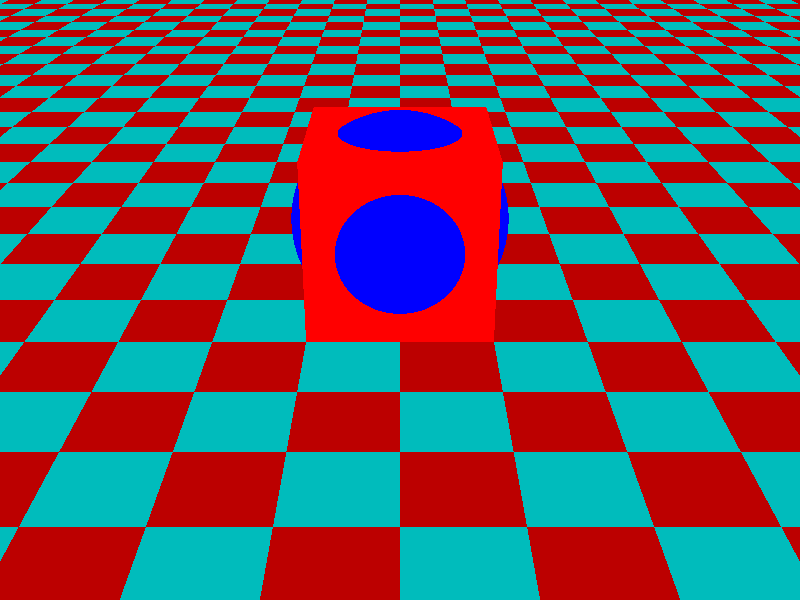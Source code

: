 #include "colors.inc"#include "textures.inc"camera{  perspective  location <0, 5, 10>  look_at <0, 0, 0>  angle 45}              plane {  y, 0  texture  {    pigment    {      checker      color rgb<0.5, 0, 0>      color rgb<0, 0.5, 0.5>    }  }}box {  <-1, 0, -1>, <1, 2, 1>  pigment {color Red}}sphere {  <0, 1, 0>, 1.2  pigment {color Blue}}#declare intensity = 3.0;#declare s = 10;                 #declare lum0 = light_source{  <0, 2.6, 0>  color intensity  area_light  <1,0,2.6>, <-1,0,0>, s, s  adaptive 5  jitter} lum0